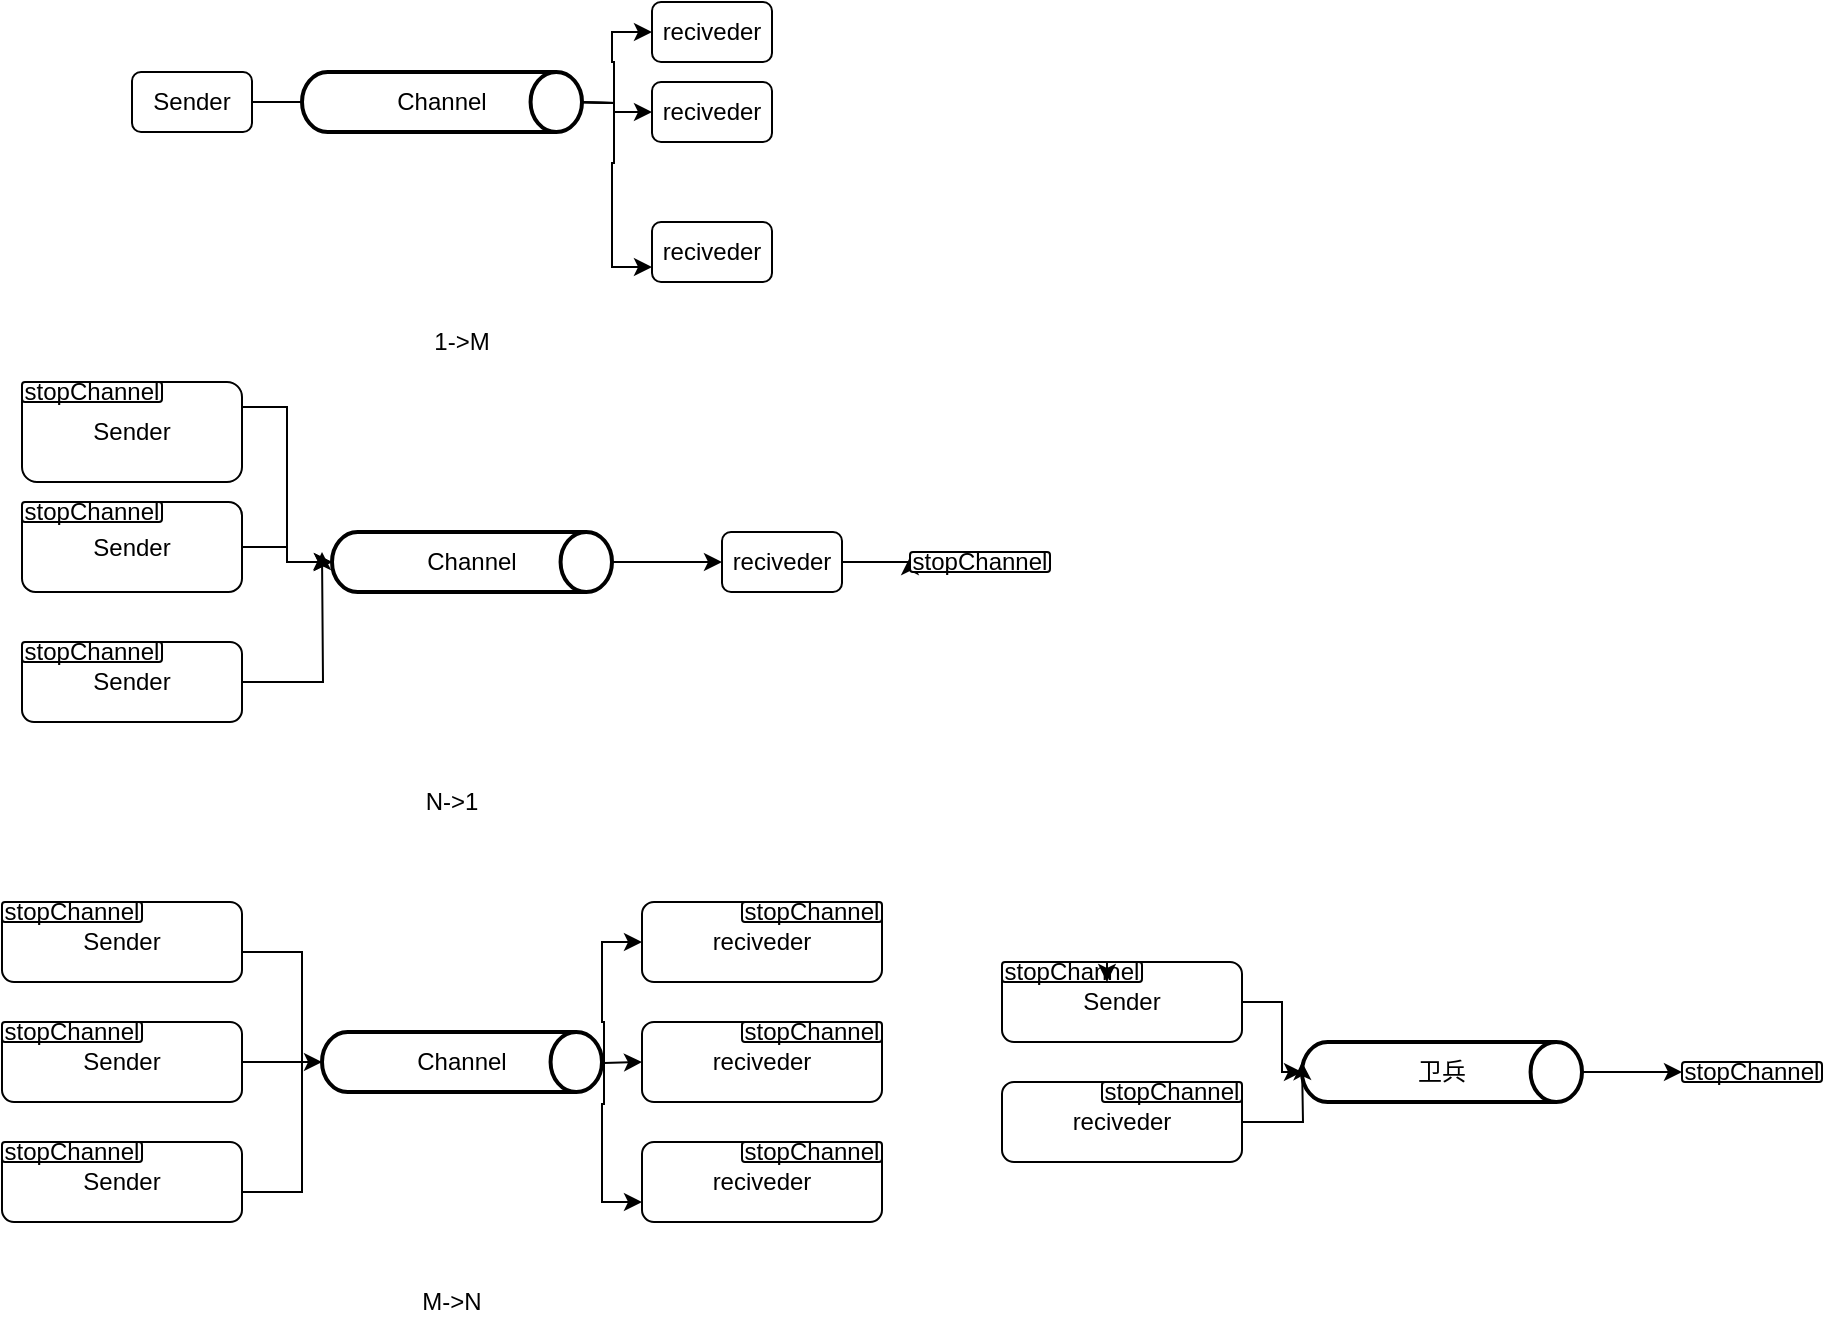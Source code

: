 <mxfile version="14.4.8" type="github"><diagram id="kDZbGPQc33vhBqNEVWqM" name="第 1 页"><mxGraphModel dx="2249" dy="762" grid="1" gridSize="10" guides="1" tooltips="1" connect="1" arrows="1" fold="1" page="1" pageScale="1" pageWidth="827" pageHeight="1169" math="0" shadow="0"><root><mxCell id="0"/><mxCell id="1" parent="0"/><mxCell id="krUopud-o0AgWA-t5ab4-8" style="edgeStyle=orthogonalEdgeStyle;rounded=0;orthogonalLoop=1;jettySize=auto;html=1;exitX=0;exitY=0.5;exitDx=0;exitDy=0;exitPerimeter=0;entryX=0;entryY=0.5;entryDx=0;entryDy=0;" parent="1" target="krUopud-o0AgWA-t5ab4-3" edge="1"><mxGeometry relative="1" as="geometry"><mxPoint x="245" y="220" as="sourcePoint"/></mxGeometry></mxCell><mxCell id="krUopud-o0AgWA-t5ab4-9" style="edgeStyle=orthogonalEdgeStyle;rounded=0;orthogonalLoop=1;jettySize=auto;html=1;exitX=0;exitY=0.5;exitDx=0;exitDy=0;exitPerimeter=0;entryX=0;entryY=0.5;entryDx=0;entryDy=0;" parent="1" target="krUopud-o0AgWA-t5ab4-5" edge="1"><mxGeometry relative="1" as="geometry"><mxPoint x="245" y="220" as="sourcePoint"/></mxGeometry></mxCell><mxCell id="krUopud-o0AgWA-t5ab4-10" style="edgeStyle=orthogonalEdgeStyle;rounded=0;orthogonalLoop=1;jettySize=auto;html=1;exitX=0;exitY=0.5;exitDx=0;exitDy=0;exitPerimeter=0;entryX=0;entryY=0.75;entryDx=0;entryDy=0;" parent="1" target="krUopud-o0AgWA-t5ab4-4" edge="1"><mxGeometry relative="1" as="geometry"><mxPoint x="245" y="220" as="sourcePoint"/></mxGeometry></mxCell><mxCell id="krUopud-o0AgWA-t5ab4-7" style="edgeStyle=orthogonalEdgeStyle;rounded=0;orthogonalLoop=1;jettySize=auto;html=1;exitX=1;exitY=0.5;exitDx=0;exitDy=0;entryX=1;entryY=0.5;entryDx=0;entryDy=0;entryPerimeter=0;" parent="1" source="krUopud-o0AgWA-t5ab4-2" edge="1"><mxGeometry relative="1" as="geometry"><mxPoint x="135" y="220" as="targetPoint"/></mxGeometry></mxCell><mxCell id="krUopud-o0AgWA-t5ab4-2" value="Sender" style="rounded=1;whiteSpace=wrap;html=1;" parent="1" vertex="1"><mxGeometry x="25" y="205" width="60" height="30" as="geometry"/></mxCell><mxCell id="krUopud-o0AgWA-t5ab4-3" value="reciveder" style="rounded=1;whiteSpace=wrap;html=1;" parent="1" vertex="1"><mxGeometry x="285" y="170" width="60" height="30" as="geometry"/></mxCell><mxCell id="krUopud-o0AgWA-t5ab4-4" value="reciveder" style="rounded=1;whiteSpace=wrap;html=1;" parent="1" vertex="1"><mxGeometry x="285" y="280" width="60" height="30" as="geometry"/></mxCell><mxCell id="krUopud-o0AgWA-t5ab4-5" value="reciveder" style="rounded=1;whiteSpace=wrap;html=1;" parent="1" vertex="1"><mxGeometry x="285" y="210" width="60" height="30" as="geometry"/></mxCell><mxCell id="krUopud-o0AgWA-t5ab4-11" value="1-&amp;gt;M" style="text;html=1;strokeColor=none;fillColor=none;align=center;verticalAlign=middle;whiteSpace=wrap;rounded=0;" parent="1" vertex="1"><mxGeometry x="170" y="330" width="40" height="20" as="geometry"/></mxCell><mxCell id="krUopud-o0AgWA-t5ab4-12" style="edgeStyle=orthogonalEdgeStyle;rounded=0;orthogonalLoop=1;jettySize=auto;html=1;exitX=0;exitY=0.5;exitDx=0;exitDy=0;exitPerimeter=0;entryX=0;entryY=0.5;entryDx=0;entryDy=0;" parent="1" target="krUopud-o0AgWA-t5ab4-18" edge="1"><mxGeometry relative="1" as="geometry"><mxPoint x="240" y="700" as="sourcePoint"/></mxGeometry></mxCell><mxCell id="krUopud-o0AgWA-t5ab4-13" style="edgeStyle=orthogonalEdgeStyle;rounded=0;orthogonalLoop=1;jettySize=auto;html=1;exitX=0;exitY=0.5;exitDx=0;exitDy=0;exitPerimeter=0;entryX=0;entryY=0.5;entryDx=0;entryDy=0;" parent="1" target="krUopud-o0AgWA-t5ab4-20" edge="1"><mxGeometry relative="1" as="geometry"><mxPoint x="240" y="700" as="sourcePoint"/></mxGeometry></mxCell><mxCell id="krUopud-o0AgWA-t5ab4-14" style="edgeStyle=orthogonalEdgeStyle;rounded=0;orthogonalLoop=1;jettySize=auto;html=1;exitX=0;exitY=0.5;exitDx=0;exitDy=0;exitPerimeter=0;entryX=0;entryY=0.75;entryDx=0;entryDy=0;" parent="1" target="krUopud-o0AgWA-t5ab4-19" edge="1"><mxGeometry relative="1" as="geometry"><mxPoint x="240" y="700" as="sourcePoint"/></mxGeometry></mxCell><mxCell id="krUopud-o0AgWA-t5ab4-16" style="edgeStyle=orthogonalEdgeStyle;rounded=0;orthogonalLoop=1;jettySize=auto;html=1;exitX=1;exitY=0.5;exitDx=0;exitDy=0;entryX=1;entryY=0.5;entryDx=0;entryDy=0;entryPerimeter=0;" parent="1" source="krUopud-o0AgWA-t5ab4-17" edge="1"><mxGeometry relative="1" as="geometry"><mxPoint x="130" y="700" as="targetPoint"/><Array as="points"><mxPoint x="110" y="645"/><mxPoint x="110" y="700"/></Array></mxGeometry></mxCell><mxCell id="krUopud-o0AgWA-t5ab4-17" value="Sender" style="rounded=1;whiteSpace=wrap;html=1;" parent="1" vertex="1"><mxGeometry x="-40" y="620" width="120" height="40" as="geometry"/></mxCell><mxCell id="krUopud-o0AgWA-t5ab4-18" value="reciveder" style="rounded=1;whiteSpace=wrap;html=1;" parent="1" vertex="1"><mxGeometry x="280" y="620" width="120" height="40" as="geometry"/></mxCell><mxCell id="krUopud-o0AgWA-t5ab4-19" value="reciveder" style="rounded=1;whiteSpace=wrap;html=1;" parent="1" vertex="1"><mxGeometry x="280" y="740" width="120" height="40" as="geometry"/></mxCell><mxCell id="krUopud-o0AgWA-t5ab4-20" value="reciveder" style="rounded=1;whiteSpace=wrap;html=1;" parent="1" vertex="1"><mxGeometry x="280" y="680" width="120" height="40" as="geometry"/></mxCell><mxCell id="krUopud-o0AgWA-t5ab4-21" value="M-&amp;gt;N" style="text;html=1;strokeColor=none;fillColor=none;align=center;verticalAlign=middle;whiteSpace=wrap;rounded=0;" parent="1" vertex="1"><mxGeometry x="165" y="810" width="40" height="20" as="geometry"/></mxCell><mxCell id="krUopud-o0AgWA-t5ab4-24" style="edgeStyle=orthogonalEdgeStyle;rounded=0;orthogonalLoop=1;jettySize=auto;html=1;exitX=1;exitY=0.5;exitDx=0;exitDy=0;" parent="1" source="krUopud-o0AgWA-t5ab4-22" edge="1"><mxGeometry relative="1" as="geometry"><mxPoint x="120" y="700" as="targetPoint"/></mxGeometry></mxCell><mxCell id="krUopud-o0AgWA-t5ab4-22" value="Sender" style="rounded=1;whiteSpace=wrap;html=1;" parent="1" vertex="1"><mxGeometry x="-40" y="680" width="120" height="40" as="geometry"/></mxCell><mxCell id="krUopud-o0AgWA-t5ab4-25" style="edgeStyle=orthogonalEdgeStyle;rounded=0;orthogonalLoop=1;jettySize=auto;html=1;exitX=1;exitY=0.5;exitDx=0;exitDy=0;" parent="1" source="krUopud-o0AgWA-t5ab4-23" edge="1"><mxGeometry relative="1" as="geometry"><mxPoint x="130" y="700" as="targetPoint"/><Array as="points"><mxPoint x="110" y="765"/><mxPoint x="110" y="700"/></Array></mxGeometry></mxCell><mxCell id="krUopud-o0AgWA-t5ab4-23" value="Sender" style="rounded=1;whiteSpace=wrap;html=1;" parent="1" vertex="1"><mxGeometry x="-40" y="740" width="120" height="40" as="geometry"/></mxCell><mxCell id="krUopud-o0AgWA-t5ab4-47" style="edgeStyle=orthogonalEdgeStyle;rounded=0;orthogonalLoop=1;jettySize=auto;html=1;exitX=1;exitY=0.5;exitDx=0;exitDy=0;exitPerimeter=0;entryX=0;entryY=0.5;entryDx=0;entryDy=0;" parent="1" source="krUopud-o0AgWA-t5ab4-29" target="krUopud-o0AgWA-t5ab4-33" edge="1"><mxGeometry relative="1" as="geometry"/></mxCell><mxCell id="krUopud-o0AgWA-t5ab4-29" value="Channel" style="strokeWidth=2;html=1;shape=mxgraph.flowchart.direct_data;whiteSpace=wrap;rotation=0;" parent="1" vertex="1"><mxGeometry x="125" y="435" width="140" height="30" as="geometry"/></mxCell><mxCell id="krUopud-o0AgWA-t5ab4-40" style="edgeStyle=orthogonalEdgeStyle;rounded=0;orthogonalLoop=1;jettySize=auto;html=1;exitX=1;exitY=0.25;exitDx=0;exitDy=0;entryX=0;entryY=0.5;entryDx=0;entryDy=0;entryPerimeter=0;" parent="1" source="krUopud-o0AgWA-t5ab4-31" target="krUopud-o0AgWA-t5ab4-29" edge="1"><mxGeometry relative="1" as="geometry"/></mxCell><mxCell id="krUopud-o0AgWA-t5ab4-31" value="Sender" style="rounded=1;whiteSpace=wrap;html=1;" parent="1" vertex="1"><mxGeometry x="-30" y="360" width="110" height="50" as="geometry"/></mxCell><mxCell id="krUopud-o0AgWA-t5ab4-55" style="edgeStyle=orthogonalEdgeStyle;rounded=0;orthogonalLoop=1;jettySize=auto;html=1;exitX=1;exitY=0.5;exitDx=0;exitDy=0;entryX=0;entryY=0.25;entryDx=0;entryDy=0;" parent="1" source="krUopud-o0AgWA-t5ab4-33" target="krUopud-o0AgWA-t5ab4-54" edge="1"><mxGeometry relative="1" as="geometry"/></mxCell><mxCell id="krUopud-o0AgWA-t5ab4-33" value="reciveder" style="rounded=1;whiteSpace=wrap;html=1;" parent="1" vertex="1"><mxGeometry x="320" y="435" width="60" height="30" as="geometry"/></mxCell><mxCell id="krUopud-o0AgWA-t5ab4-35" value="N-&amp;gt;1" style="text;html=1;strokeColor=none;fillColor=none;align=center;verticalAlign=middle;whiteSpace=wrap;rounded=0;" parent="1" vertex="1"><mxGeometry x="165" y="560" width="40" height="20" as="geometry"/></mxCell><mxCell id="krUopud-o0AgWA-t5ab4-43" style="edgeStyle=orthogonalEdgeStyle;rounded=0;orthogonalLoop=1;jettySize=auto;html=1;exitX=1;exitY=0.5;exitDx=0;exitDy=0;entryX=0;entryY=0.5;entryDx=0;entryDy=0;entryPerimeter=0;" parent="1" source="krUopud-o0AgWA-t5ab4-37" target="krUopud-o0AgWA-t5ab4-29" edge="1"><mxGeometry relative="1" as="geometry"/></mxCell><mxCell id="krUopud-o0AgWA-t5ab4-37" value="Sender" style="rounded=1;whiteSpace=wrap;html=1;" parent="1" vertex="1"><mxGeometry x="-30" y="420" width="110" height="45" as="geometry"/></mxCell><mxCell id="krUopud-o0AgWA-t5ab4-46" style="edgeStyle=orthogonalEdgeStyle;rounded=0;orthogonalLoop=1;jettySize=auto;html=1;exitX=1;exitY=0.5;exitDx=0;exitDy=0;" parent="1" source="krUopud-o0AgWA-t5ab4-39" edge="1"><mxGeometry relative="1" as="geometry"><mxPoint x="120" y="445" as="targetPoint"/></mxGeometry></mxCell><mxCell id="krUopud-o0AgWA-t5ab4-39" value="Sender" style="rounded=1;whiteSpace=wrap;html=1;" parent="1" vertex="1"><mxGeometry x="-30" y="490" width="110" height="40" as="geometry"/></mxCell><mxCell id="krUopud-o0AgWA-t5ab4-48" value="Channel" style="strokeWidth=2;html=1;shape=mxgraph.flowchart.direct_data;whiteSpace=wrap;rotation=0;" parent="1" vertex="1"><mxGeometry x="120" y="685" width="140" height="30" as="geometry"/></mxCell><mxCell id="krUopud-o0AgWA-t5ab4-49" value="Channel" style="strokeWidth=2;html=1;shape=mxgraph.flowchart.direct_data;whiteSpace=wrap;rotation=0;" parent="1" vertex="1"><mxGeometry x="110" y="205" width="140" height="30" as="geometry"/></mxCell><mxCell id="krUopud-o0AgWA-t5ab4-50" value="stopChannel" style="rounded=1;whiteSpace=wrap;html=1;" parent="1" vertex="1"><mxGeometry x="-30" y="360" width="70" height="10" as="geometry"/></mxCell><mxCell id="krUopud-o0AgWA-t5ab4-51" value="stopChannel" style="rounded=1;whiteSpace=wrap;html=1;" parent="1" vertex="1"><mxGeometry x="-30" y="420" width="70" height="10" as="geometry"/></mxCell><mxCell id="krUopud-o0AgWA-t5ab4-52" value="stopChannel" style="rounded=1;whiteSpace=wrap;html=1;" parent="1" vertex="1"><mxGeometry x="-30" y="490" width="70" height="10" as="geometry"/></mxCell><mxCell id="krUopud-o0AgWA-t5ab4-54" value="stopChannel" style="rounded=1;whiteSpace=wrap;html=1;" parent="1" vertex="1"><mxGeometry x="414" y="445" width="70" height="10" as="geometry"/></mxCell><mxCell id="krUopud-o0AgWA-t5ab4-56" value="stopChannel" style="rounded=1;whiteSpace=wrap;html=1;" parent="1" vertex="1"><mxGeometry x="-40" y="620" width="70" height="10" as="geometry"/></mxCell><mxCell id="krUopud-o0AgWA-t5ab4-57" value="stopChannel" style="rounded=1;whiteSpace=wrap;html=1;" parent="1" vertex="1"><mxGeometry x="-40" y="680" width="70" height="10" as="geometry"/></mxCell><mxCell id="krUopud-o0AgWA-t5ab4-58" value="stopChannel" style="rounded=1;whiteSpace=wrap;html=1;" parent="1" vertex="1"><mxGeometry x="-40" y="740" width="70" height="10" as="geometry"/></mxCell><mxCell id="krUopud-o0AgWA-t5ab4-59" value="stopChannel" style="rounded=1;whiteSpace=wrap;html=1;" parent="1" vertex="1"><mxGeometry x="330" y="620" width="70" height="10" as="geometry"/></mxCell><mxCell id="krUopud-o0AgWA-t5ab4-61" value="stopChannel" style="rounded=1;whiteSpace=wrap;html=1;" parent="1" vertex="1"><mxGeometry x="330" y="680" width="70" height="10" as="geometry"/></mxCell><mxCell id="krUopud-o0AgWA-t5ab4-62" value="stopChannel" style="rounded=1;whiteSpace=wrap;html=1;" parent="1" vertex="1"><mxGeometry x="330" y="740" width="70" height="10" as="geometry"/></mxCell><mxCell id="krUopud-o0AgWA-t5ab4-74" style="edgeStyle=orthogonalEdgeStyle;rounded=0;orthogonalLoop=1;jettySize=auto;html=1;exitX=1;exitY=0.5;exitDx=0;exitDy=0;entryX=0;entryY=0.5;entryDx=0;entryDy=0;entryPerimeter=0;" parent="1" source="krUopud-o0AgWA-t5ab4-75" target="krUopud-o0AgWA-t5ab4-79" edge="1"><mxGeometry relative="1" as="geometry"/></mxCell><mxCell id="krUopud-o0AgWA-t5ab4-75" value="Sender" style="rounded=1;whiteSpace=wrap;html=1;" parent="1" vertex="1"><mxGeometry x="460" y="650" width="120" height="40" as="geometry"/></mxCell><mxCell id="krUopud-o0AgWA-t5ab4-76" value="stopChannel" style="rounded=1;whiteSpace=wrap;html=1;" parent="1" vertex="1"><mxGeometry x="460" y="650" width="70" height="10" as="geometry"/></mxCell><mxCell id="krUopud-o0AgWA-t5ab4-77" style="edgeStyle=orthogonalEdgeStyle;rounded=0;orthogonalLoop=1;jettySize=auto;html=1;exitX=0.75;exitY=0;exitDx=0;exitDy=0;entryX=0.75;entryY=1;entryDx=0;entryDy=0;" parent="1" source="krUopud-o0AgWA-t5ab4-76" target="krUopud-o0AgWA-t5ab4-76" edge="1"><mxGeometry relative="1" as="geometry"/></mxCell><mxCell id="krUopud-o0AgWA-t5ab4-78" style="edgeStyle=orthogonalEdgeStyle;rounded=0;orthogonalLoop=1;jettySize=auto;html=1;exitX=1;exitY=0.5;exitDx=0;exitDy=0;exitPerimeter=0;" parent="1" source="krUopud-o0AgWA-t5ab4-79" edge="1"><mxGeometry relative="1" as="geometry"><mxPoint x="800" y="705" as="targetPoint"/></mxGeometry></mxCell><mxCell id="krUopud-o0AgWA-t5ab4-79" value="卫兵" style="strokeWidth=2;html=1;shape=mxgraph.flowchart.direct_data;whiteSpace=wrap;rotation=0;" parent="1" vertex="1"><mxGeometry x="610" y="690" width="140" height="30" as="geometry"/></mxCell><mxCell id="krUopud-o0AgWA-t5ab4-80" style="edgeStyle=orthogonalEdgeStyle;rounded=0;orthogonalLoop=1;jettySize=auto;html=1;exitX=1;exitY=0.5;exitDx=0;exitDy=0;" parent="1" source="krUopud-o0AgWA-t5ab4-81" edge="1"><mxGeometry relative="1" as="geometry"><mxPoint x="610" y="700" as="targetPoint"/></mxGeometry></mxCell><mxCell id="krUopud-o0AgWA-t5ab4-81" value="reciveder" style="rounded=1;whiteSpace=wrap;html=1;" parent="1" vertex="1"><mxGeometry x="460" y="710" width="120" height="40" as="geometry"/></mxCell><mxCell id="krUopud-o0AgWA-t5ab4-82" value="stopChannel" style="rounded=1;whiteSpace=wrap;html=1;" parent="1" vertex="1"><mxGeometry x="510" y="710" width="70" height="10" as="geometry"/></mxCell><mxCell id="krUopud-o0AgWA-t5ab4-83" value="stopChannel" style="rounded=1;whiteSpace=wrap;html=1;" parent="1" vertex="1"><mxGeometry x="800" y="700" width="70" height="10" as="geometry"/></mxCell></root></mxGraphModel></diagram></mxfile>